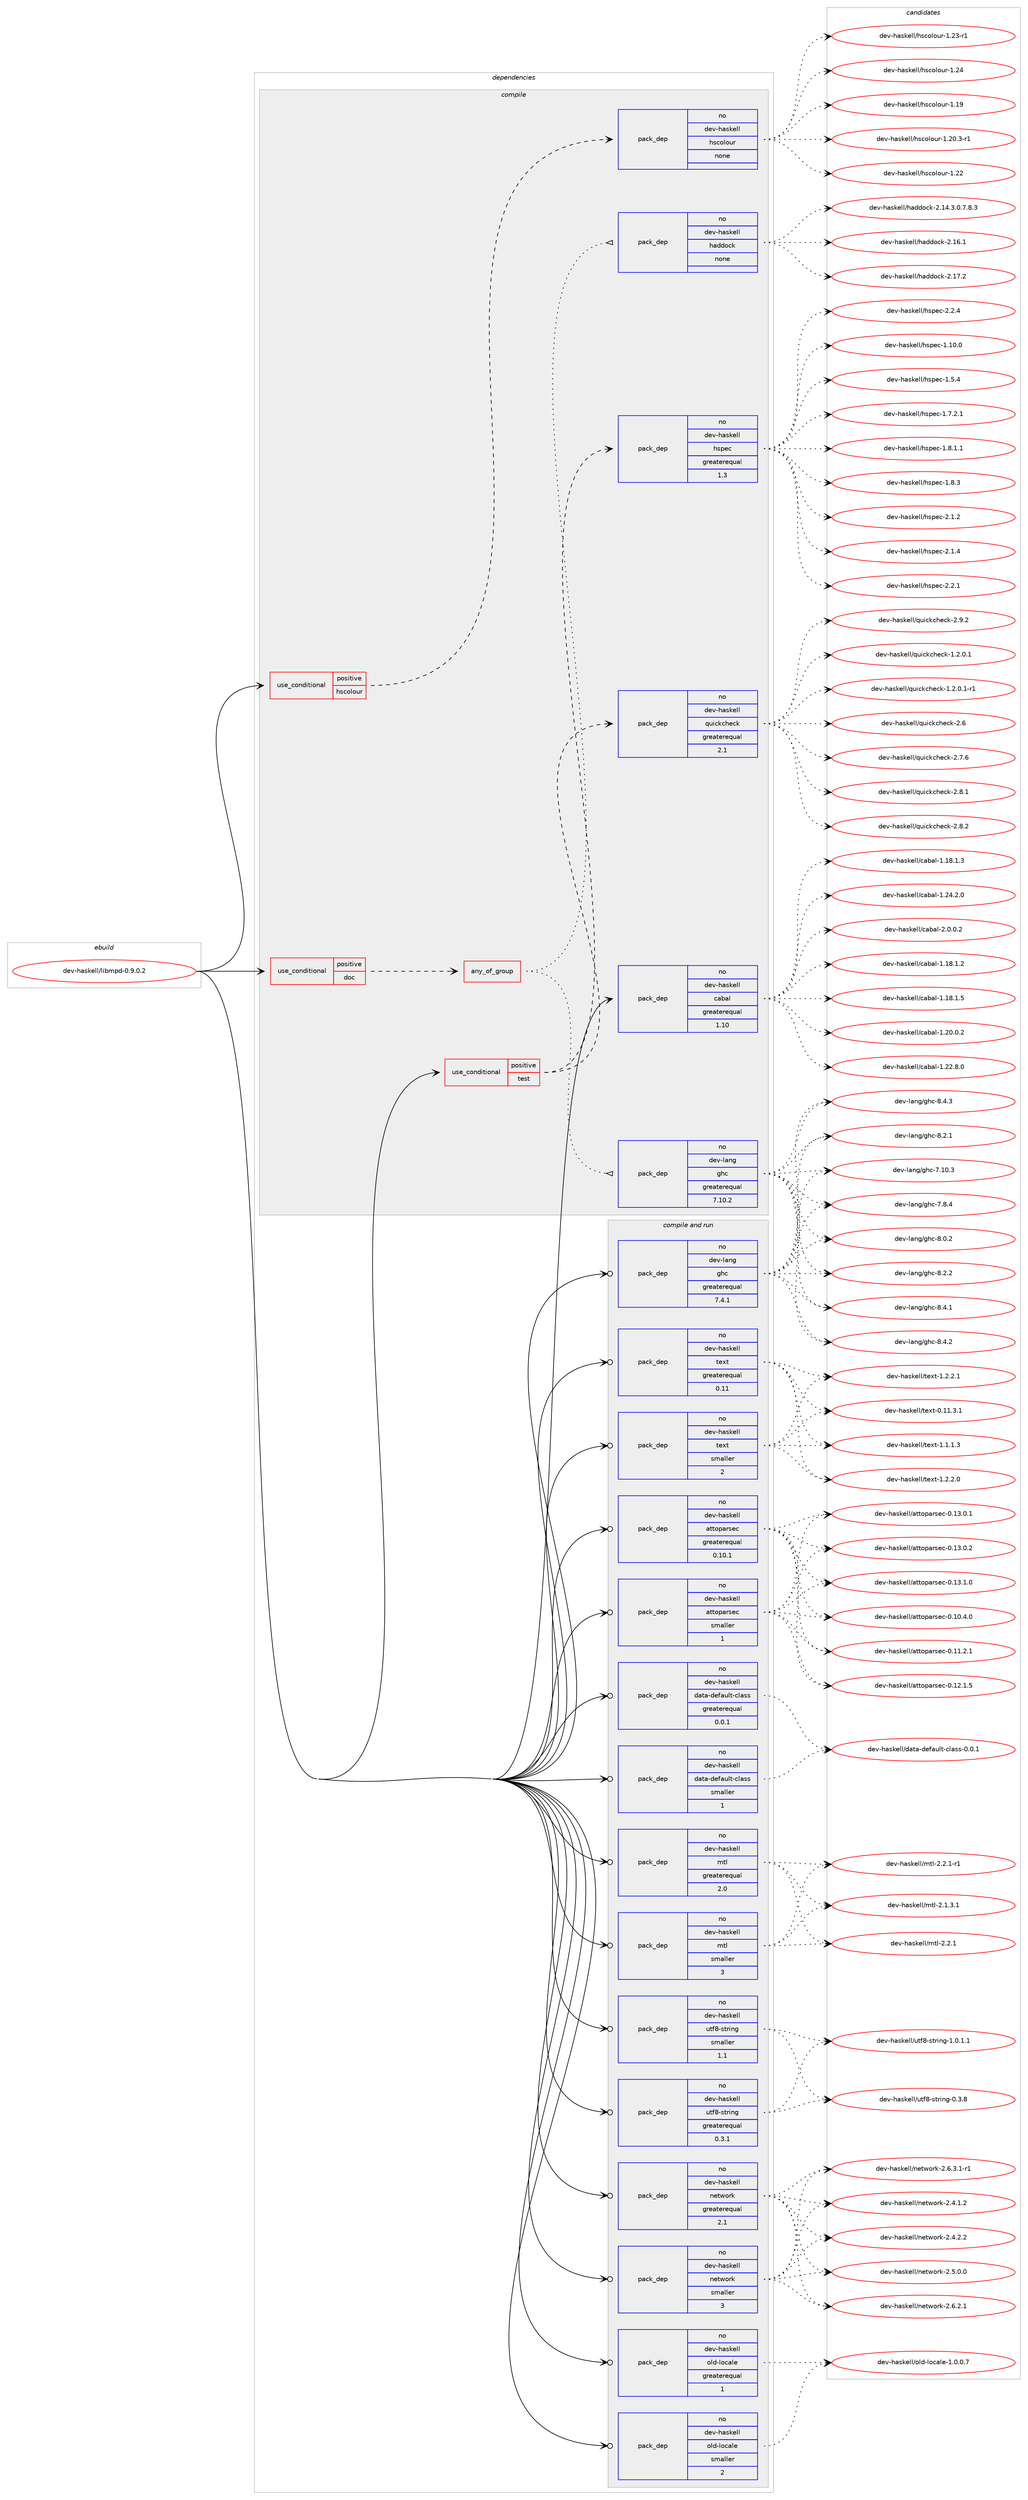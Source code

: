 digraph prolog {

# *************
# Graph options
# *************

newrank=true;
concentrate=true;
compound=true;
graph [rankdir=LR,fontname=Helvetica,fontsize=10,ranksep=1.5];#, ranksep=2.5, nodesep=0.2];
edge  [arrowhead=vee];
node  [fontname=Helvetica,fontsize=10];

# **********
# The ebuild
# **********

subgraph cluster_leftcol {
color=gray;
rank=same;
label=<<i>ebuild</i>>;
id [label="dev-haskell/libmpd-0.9.0.2", color=red, width=4, href="../dev-haskell/libmpd-0.9.0.2.svg"];
}

# ****************
# The dependencies
# ****************

subgraph cluster_midcol {
color=gray;
label=<<i>dependencies</i>>;
subgraph cluster_compile {
fillcolor="#eeeeee";
style=filled;
label=<<i>compile</i>>;
subgraph cond360500 {
dependency1338289 [label=<<TABLE BORDER="0" CELLBORDER="1" CELLSPACING="0" CELLPADDING="4"><TR><TD ROWSPAN="3" CELLPADDING="10">use_conditional</TD></TR><TR><TD>positive</TD></TR><TR><TD>doc</TD></TR></TABLE>>, shape=none, color=red];
subgraph any21188 {
dependency1338290 [label=<<TABLE BORDER="0" CELLBORDER="1" CELLSPACING="0" CELLPADDING="4"><TR><TD CELLPADDING="10">any_of_group</TD></TR></TABLE>>, shape=none, color=red];subgraph pack956049 {
dependency1338291 [label=<<TABLE BORDER="0" CELLBORDER="1" CELLSPACING="0" CELLPADDING="4" WIDTH="220"><TR><TD ROWSPAN="6" CELLPADDING="30">pack_dep</TD></TR><TR><TD WIDTH="110">no</TD></TR><TR><TD>dev-haskell</TD></TR><TR><TD>haddock</TD></TR><TR><TD>none</TD></TR><TR><TD></TD></TR></TABLE>>, shape=none, color=blue];
}
dependency1338290:e -> dependency1338291:w [weight=20,style="dotted",arrowhead="oinv"];
subgraph pack956050 {
dependency1338292 [label=<<TABLE BORDER="0" CELLBORDER="1" CELLSPACING="0" CELLPADDING="4" WIDTH="220"><TR><TD ROWSPAN="6" CELLPADDING="30">pack_dep</TD></TR><TR><TD WIDTH="110">no</TD></TR><TR><TD>dev-lang</TD></TR><TR><TD>ghc</TD></TR><TR><TD>greaterequal</TD></TR><TR><TD>7.10.2</TD></TR></TABLE>>, shape=none, color=blue];
}
dependency1338290:e -> dependency1338292:w [weight=20,style="dotted",arrowhead="oinv"];
}
dependency1338289:e -> dependency1338290:w [weight=20,style="dashed",arrowhead="vee"];
}
id:e -> dependency1338289:w [weight=20,style="solid",arrowhead="vee"];
subgraph cond360501 {
dependency1338293 [label=<<TABLE BORDER="0" CELLBORDER="1" CELLSPACING="0" CELLPADDING="4"><TR><TD ROWSPAN="3" CELLPADDING="10">use_conditional</TD></TR><TR><TD>positive</TD></TR><TR><TD>hscolour</TD></TR></TABLE>>, shape=none, color=red];
subgraph pack956051 {
dependency1338294 [label=<<TABLE BORDER="0" CELLBORDER="1" CELLSPACING="0" CELLPADDING="4" WIDTH="220"><TR><TD ROWSPAN="6" CELLPADDING="30">pack_dep</TD></TR><TR><TD WIDTH="110">no</TD></TR><TR><TD>dev-haskell</TD></TR><TR><TD>hscolour</TD></TR><TR><TD>none</TD></TR><TR><TD></TD></TR></TABLE>>, shape=none, color=blue];
}
dependency1338293:e -> dependency1338294:w [weight=20,style="dashed",arrowhead="vee"];
}
id:e -> dependency1338293:w [weight=20,style="solid",arrowhead="vee"];
subgraph cond360502 {
dependency1338295 [label=<<TABLE BORDER="0" CELLBORDER="1" CELLSPACING="0" CELLPADDING="4"><TR><TD ROWSPAN="3" CELLPADDING="10">use_conditional</TD></TR><TR><TD>positive</TD></TR><TR><TD>test</TD></TR></TABLE>>, shape=none, color=red];
subgraph pack956052 {
dependency1338296 [label=<<TABLE BORDER="0" CELLBORDER="1" CELLSPACING="0" CELLPADDING="4" WIDTH="220"><TR><TD ROWSPAN="6" CELLPADDING="30">pack_dep</TD></TR><TR><TD WIDTH="110">no</TD></TR><TR><TD>dev-haskell</TD></TR><TR><TD>hspec</TD></TR><TR><TD>greaterequal</TD></TR><TR><TD>1.3</TD></TR></TABLE>>, shape=none, color=blue];
}
dependency1338295:e -> dependency1338296:w [weight=20,style="dashed",arrowhead="vee"];
subgraph pack956053 {
dependency1338297 [label=<<TABLE BORDER="0" CELLBORDER="1" CELLSPACING="0" CELLPADDING="4" WIDTH="220"><TR><TD ROWSPAN="6" CELLPADDING="30">pack_dep</TD></TR><TR><TD WIDTH="110">no</TD></TR><TR><TD>dev-haskell</TD></TR><TR><TD>quickcheck</TD></TR><TR><TD>greaterequal</TD></TR><TR><TD>2.1</TD></TR></TABLE>>, shape=none, color=blue];
}
dependency1338295:e -> dependency1338297:w [weight=20,style="dashed",arrowhead="vee"];
}
id:e -> dependency1338295:w [weight=20,style="solid",arrowhead="vee"];
subgraph pack956054 {
dependency1338298 [label=<<TABLE BORDER="0" CELLBORDER="1" CELLSPACING="0" CELLPADDING="4" WIDTH="220"><TR><TD ROWSPAN="6" CELLPADDING="30">pack_dep</TD></TR><TR><TD WIDTH="110">no</TD></TR><TR><TD>dev-haskell</TD></TR><TR><TD>cabal</TD></TR><TR><TD>greaterequal</TD></TR><TR><TD>1.10</TD></TR></TABLE>>, shape=none, color=blue];
}
id:e -> dependency1338298:w [weight=20,style="solid",arrowhead="vee"];
}
subgraph cluster_compileandrun {
fillcolor="#eeeeee";
style=filled;
label=<<i>compile and run</i>>;
subgraph pack956055 {
dependency1338299 [label=<<TABLE BORDER="0" CELLBORDER="1" CELLSPACING="0" CELLPADDING="4" WIDTH="220"><TR><TD ROWSPAN="6" CELLPADDING="30">pack_dep</TD></TR><TR><TD WIDTH="110">no</TD></TR><TR><TD>dev-haskell</TD></TR><TR><TD>attoparsec</TD></TR><TR><TD>greaterequal</TD></TR><TR><TD>0.10.1</TD></TR></TABLE>>, shape=none, color=blue];
}
id:e -> dependency1338299:w [weight=20,style="solid",arrowhead="odotvee"];
subgraph pack956056 {
dependency1338300 [label=<<TABLE BORDER="0" CELLBORDER="1" CELLSPACING="0" CELLPADDING="4" WIDTH="220"><TR><TD ROWSPAN="6" CELLPADDING="30">pack_dep</TD></TR><TR><TD WIDTH="110">no</TD></TR><TR><TD>dev-haskell</TD></TR><TR><TD>attoparsec</TD></TR><TR><TD>smaller</TD></TR><TR><TD>1</TD></TR></TABLE>>, shape=none, color=blue];
}
id:e -> dependency1338300:w [weight=20,style="solid",arrowhead="odotvee"];
subgraph pack956057 {
dependency1338301 [label=<<TABLE BORDER="0" CELLBORDER="1" CELLSPACING="0" CELLPADDING="4" WIDTH="220"><TR><TD ROWSPAN="6" CELLPADDING="30">pack_dep</TD></TR><TR><TD WIDTH="110">no</TD></TR><TR><TD>dev-haskell</TD></TR><TR><TD>data-default-class</TD></TR><TR><TD>greaterequal</TD></TR><TR><TD>0.0.1</TD></TR></TABLE>>, shape=none, color=blue];
}
id:e -> dependency1338301:w [weight=20,style="solid",arrowhead="odotvee"];
subgraph pack956058 {
dependency1338302 [label=<<TABLE BORDER="0" CELLBORDER="1" CELLSPACING="0" CELLPADDING="4" WIDTH="220"><TR><TD ROWSPAN="6" CELLPADDING="30">pack_dep</TD></TR><TR><TD WIDTH="110">no</TD></TR><TR><TD>dev-haskell</TD></TR><TR><TD>data-default-class</TD></TR><TR><TD>smaller</TD></TR><TR><TD>1</TD></TR></TABLE>>, shape=none, color=blue];
}
id:e -> dependency1338302:w [weight=20,style="solid",arrowhead="odotvee"];
subgraph pack956059 {
dependency1338303 [label=<<TABLE BORDER="0" CELLBORDER="1" CELLSPACING="0" CELLPADDING="4" WIDTH="220"><TR><TD ROWSPAN="6" CELLPADDING="30">pack_dep</TD></TR><TR><TD WIDTH="110">no</TD></TR><TR><TD>dev-haskell</TD></TR><TR><TD>mtl</TD></TR><TR><TD>greaterequal</TD></TR><TR><TD>2.0</TD></TR></TABLE>>, shape=none, color=blue];
}
id:e -> dependency1338303:w [weight=20,style="solid",arrowhead="odotvee"];
subgraph pack956060 {
dependency1338304 [label=<<TABLE BORDER="0" CELLBORDER="1" CELLSPACING="0" CELLPADDING="4" WIDTH="220"><TR><TD ROWSPAN="6" CELLPADDING="30">pack_dep</TD></TR><TR><TD WIDTH="110">no</TD></TR><TR><TD>dev-haskell</TD></TR><TR><TD>mtl</TD></TR><TR><TD>smaller</TD></TR><TR><TD>3</TD></TR></TABLE>>, shape=none, color=blue];
}
id:e -> dependency1338304:w [weight=20,style="solid",arrowhead="odotvee"];
subgraph pack956061 {
dependency1338305 [label=<<TABLE BORDER="0" CELLBORDER="1" CELLSPACING="0" CELLPADDING="4" WIDTH="220"><TR><TD ROWSPAN="6" CELLPADDING="30">pack_dep</TD></TR><TR><TD WIDTH="110">no</TD></TR><TR><TD>dev-haskell</TD></TR><TR><TD>network</TD></TR><TR><TD>greaterequal</TD></TR><TR><TD>2.1</TD></TR></TABLE>>, shape=none, color=blue];
}
id:e -> dependency1338305:w [weight=20,style="solid",arrowhead="odotvee"];
subgraph pack956062 {
dependency1338306 [label=<<TABLE BORDER="0" CELLBORDER="1" CELLSPACING="0" CELLPADDING="4" WIDTH="220"><TR><TD ROWSPAN="6" CELLPADDING="30">pack_dep</TD></TR><TR><TD WIDTH="110">no</TD></TR><TR><TD>dev-haskell</TD></TR><TR><TD>network</TD></TR><TR><TD>smaller</TD></TR><TR><TD>3</TD></TR></TABLE>>, shape=none, color=blue];
}
id:e -> dependency1338306:w [weight=20,style="solid",arrowhead="odotvee"];
subgraph pack956063 {
dependency1338307 [label=<<TABLE BORDER="0" CELLBORDER="1" CELLSPACING="0" CELLPADDING="4" WIDTH="220"><TR><TD ROWSPAN="6" CELLPADDING="30">pack_dep</TD></TR><TR><TD WIDTH="110">no</TD></TR><TR><TD>dev-haskell</TD></TR><TR><TD>old-locale</TD></TR><TR><TD>greaterequal</TD></TR><TR><TD>1</TD></TR></TABLE>>, shape=none, color=blue];
}
id:e -> dependency1338307:w [weight=20,style="solid",arrowhead="odotvee"];
subgraph pack956064 {
dependency1338308 [label=<<TABLE BORDER="0" CELLBORDER="1" CELLSPACING="0" CELLPADDING="4" WIDTH="220"><TR><TD ROWSPAN="6" CELLPADDING="30">pack_dep</TD></TR><TR><TD WIDTH="110">no</TD></TR><TR><TD>dev-haskell</TD></TR><TR><TD>old-locale</TD></TR><TR><TD>smaller</TD></TR><TR><TD>2</TD></TR></TABLE>>, shape=none, color=blue];
}
id:e -> dependency1338308:w [weight=20,style="solid",arrowhead="odotvee"];
subgraph pack956065 {
dependency1338309 [label=<<TABLE BORDER="0" CELLBORDER="1" CELLSPACING="0" CELLPADDING="4" WIDTH="220"><TR><TD ROWSPAN="6" CELLPADDING="30">pack_dep</TD></TR><TR><TD WIDTH="110">no</TD></TR><TR><TD>dev-haskell</TD></TR><TR><TD>text</TD></TR><TR><TD>greaterequal</TD></TR><TR><TD>0.11</TD></TR></TABLE>>, shape=none, color=blue];
}
id:e -> dependency1338309:w [weight=20,style="solid",arrowhead="odotvee"];
subgraph pack956066 {
dependency1338310 [label=<<TABLE BORDER="0" CELLBORDER="1" CELLSPACING="0" CELLPADDING="4" WIDTH="220"><TR><TD ROWSPAN="6" CELLPADDING="30">pack_dep</TD></TR><TR><TD WIDTH="110">no</TD></TR><TR><TD>dev-haskell</TD></TR><TR><TD>text</TD></TR><TR><TD>smaller</TD></TR><TR><TD>2</TD></TR></TABLE>>, shape=none, color=blue];
}
id:e -> dependency1338310:w [weight=20,style="solid",arrowhead="odotvee"];
subgraph pack956067 {
dependency1338311 [label=<<TABLE BORDER="0" CELLBORDER="1" CELLSPACING="0" CELLPADDING="4" WIDTH="220"><TR><TD ROWSPAN="6" CELLPADDING="30">pack_dep</TD></TR><TR><TD WIDTH="110">no</TD></TR><TR><TD>dev-haskell</TD></TR><TR><TD>utf8-string</TD></TR><TR><TD>greaterequal</TD></TR><TR><TD>0.3.1</TD></TR></TABLE>>, shape=none, color=blue];
}
id:e -> dependency1338311:w [weight=20,style="solid",arrowhead="odotvee"];
subgraph pack956068 {
dependency1338312 [label=<<TABLE BORDER="0" CELLBORDER="1" CELLSPACING="0" CELLPADDING="4" WIDTH="220"><TR><TD ROWSPAN="6" CELLPADDING="30">pack_dep</TD></TR><TR><TD WIDTH="110">no</TD></TR><TR><TD>dev-haskell</TD></TR><TR><TD>utf8-string</TD></TR><TR><TD>smaller</TD></TR><TR><TD>1.1</TD></TR></TABLE>>, shape=none, color=blue];
}
id:e -> dependency1338312:w [weight=20,style="solid",arrowhead="odotvee"];
subgraph pack956069 {
dependency1338313 [label=<<TABLE BORDER="0" CELLBORDER="1" CELLSPACING="0" CELLPADDING="4" WIDTH="220"><TR><TD ROWSPAN="6" CELLPADDING="30">pack_dep</TD></TR><TR><TD WIDTH="110">no</TD></TR><TR><TD>dev-lang</TD></TR><TR><TD>ghc</TD></TR><TR><TD>greaterequal</TD></TR><TR><TD>7.4.1</TD></TR></TABLE>>, shape=none, color=blue];
}
id:e -> dependency1338313:w [weight=20,style="solid",arrowhead="odotvee"];
}
subgraph cluster_run {
fillcolor="#eeeeee";
style=filled;
label=<<i>run</i>>;
}
}

# **************
# The candidates
# **************

subgraph cluster_choices {
rank=same;
color=gray;
label=<<i>candidates</i>>;

subgraph choice956049 {
color=black;
nodesep=1;
choice1001011184510497115107101108108471049710010011199107455046495246514648465546564651 [label="dev-haskell/haddock-2.14.3.0.7.8.3", color=red, width=4,href="../dev-haskell/haddock-2.14.3.0.7.8.3.svg"];
choice100101118451049711510710110810847104971001001119910745504649544649 [label="dev-haskell/haddock-2.16.1", color=red, width=4,href="../dev-haskell/haddock-2.16.1.svg"];
choice100101118451049711510710110810847104971001001119910745504649554650 [label="dev-haskell/haddock-2.17.2", color=red, width=4,href="../dev-haskell/haddock-2.17.2.svg"];
dependency1338291:e -> choice1001011184510497115107101108108471049710010011199107455046495246514648465546564651:w [style=dotted,weight="100"];
dependency1338291:e -> choice100101118451049711510710110810847104971001001119910745504649544649:w [style=dotted,weight="100"];
dependency1338291:e -> choice100101118451049711510710110810847104971001001119910745504649554650:w [style=dotted,weight="100"];
}
subgraph choice956050 {
color=black;
nodesep=1;
choice1001011184510897110103471031049945554649484651 [label="dev-lang/ghc-7.10.3", color=red, width=4,href="../dev-lang/ghc-7.10.3.svg"];
choice10010111845108971101034710310499455546564652 [label="dev-lang/ghc-7.8.4", color=red, width=4,href="../dev-lang/ghc-7.8.4.svg"];
choice10010111845108971101034710310499455646484650 [label="dev-lang/ghc-8.0.2", color=red, width=4,href="../dev-lang/ghc-8.0.2.svg"];
choice10010111845108971101034710310499455646504649 [label="dev-lang/ghc-8.2.1", color=red, width=4,href="../dev-lang/ghc-8.2.1.svg"];
choice10010111845108971101034710310499455646504650 [label="dev-lang/ghc-8.2.2", color=red, width=4,href="../dev-lang/ghc-8.2.2.svg"];
choice10010111845108971101034710310499455646524649 [label="dev-lang/ghc-8.4.1", color=red, width=4,href="../dev-lang/ghc-8.4.1.svg"];
choice10010111845108971101034710310499455646524650 [label="dev-lang/ghc-8.4.2", color=red, width=4,href="../dev-lang/ghc-8.4.2.svg"];
choice10010111845108971101034710310499455646524651 [label="dev-lang/ghc-8.4.3", color=red, width=4,href="../dev-lang/ghc-8.4.3.svg"];
dependency1338292:e -> choice1001011184510897110103471031049945554649484651:w [style=dotted,weight="100"];
dependency1338292:e -> choice10010111845108971101034710310499455546564652:w [style=dotted,weight="100"];
dependency1338292:e -> choice10010111845108971101034710310499455646484650:w [style=dotted,weight="100"];
dependency1338292:e -> choice10010111845108971101034710310499455646504649:w [style=dotted,weight="100"];
dependency1338292:e -> choice10010111845108971101034710310499455646504650:w [style=dotted,weight="100"];
dependency1338292:e -> choice10010111845108971101034710310499455646524649:w [style=dotted,weight="100"];
dependency1338292:e -> choice10010111845108971101034710310499455646524650:w [style=dotted,weight="100"];
dependency1338292:e -> choice10010111845108971101034710310499455646524651:w [style=dotted,weight="100"];
}
subgraph choice956051 {
color=black;
nodesep=1;
choice100101118451049711510710110810847104115991111081111171144549464957 [label="dev-haskell/hscolour-1.19", color=red, width=4,href="../dev-haskell/hscolour-1.19.svg"];
choice10010111845104971151071011081084710411599111108111117114454946504846514511449 [label="dev-haskell/hscolour-1.20.3-r1", color=red, width=4,href="../dev-haskell/hscolour-1.20.3-r1.svg"];
choice100101118451049711510710110810847104115991111081111171144549465050 [label="dev-haskell/hscolour-1.22", color=red, width=4,href="../dev-haskell/hscolour-1.22.svg"];
choice1001011184510497115107101108108471041159911110811111711445494650514511449 [label="dev-haskell/hscolour-1.23-r1", color=red, width=4,href="../dev-haskell/hscolour-1.23-r1.svg"];
choice100101118451049711510710110810847104115991111081111171144549465052 [label="dev-haskell/hscolour-1.24", color=red, width=4,href="../dev-haskell/hscolour-1.24.svg"];
dependency1338294:e -> choice100101118451049711510710110810847104115991111081111171144549464957:w [style=dotted,weight="100"];
dependency1338294:e -> choice10010111845104971151071011081084710411599111108111117114454946504846514511449:w [style=dotted,weight="100"];
dependency1338294:e -> choice100101118451049711510710110810847104115991111081111171144549465050:w [style=dotted,weight="100"];
dependency1338294:e -> choice1001011184510497115107101108108471041159911110811111711445494650514511449:w [style=dotted,weight="100"];
dependency1338294:e -> choice100101118451049711510710110810847104115991111081111171144549465052:w [style=dotted,weight="100"];
}
subgraph choice956052 {
color=black;
nodesep=1;
choice1001011184510497115107101108108471041151121019945494649484648 [label="dev-haskell/hspec-1.10.0", color=red, width=4,href="../dev-haskell/hspec-1.10.0.svg"];
choice10010111845104971151071011081084710411511210199454946534652 [label="dev-haskell/hspec-1.5.4", color=red, width=4,href="../dev-haskell/hspec-1.5.4.svg"];
choice100101118451049711510710110810847104115112101994549465546504649 [label="dev-haskell/hspec-1.7.2.1", color=red, width=4,href="../dev-haskell/hspec-1.7.2.1.svg"];
choice100101118451049711510710110810847104115112101994549465646494649 [label="dev-haskell/hspec-1.8.1.1", color=red, width=4,href="../dev-haskell/hspec-1.8.1.1.svg"];
choice10010111845104971151071011081084710411511210199454946564651 [label="dev-haskell/hspec-1.8.3", color=red, width=4,href="../dev-haskell/hspec-1.8.3.svg"];
choice10010111845104971151071011081084710411511210199455046494650 [label="dev-haskell/hspec-2.1.2", color=red, width=4,href="../dev-haskell/hspec-2.1.2.svg"];
choice10010111845104971151071011081084710411511210199455046494652 [label="dev-haskell/hspec-2.1.4", color=red, width=4,href="../dev-haskell/hspec-2.1.4.svg"];
choice10010111845104971151071011081084710411511210199455046504649 [label="dev-haskell/hspec-2.2.1", color=red, width=4,href="../dev-haskell/hspec-2.2.1.svg"];
choice10010111845104971151071011081084710411511210199455046504652 [label="dev-haskell/hspec-2.2.4", color=red, width=4,href="../dev-haskell/hspec-2.2.4.svg"];
dependency1338296:e -> choice1001011184510497115107101108108471041151121019945494649484648:w [style=dotted,weight="100"];
dependency1338296:e -> choice10010111845104971151071011081084710411511210199454946534652:w [style=dotted,weight="100"];
dependency1338296:e -> choice100101118451049711510710110810847104115112101994549465546504649:w [style=dotted,weight="100"];
dependency1338296:e -> choice100101118451049711510710110810847104115112101994549465646494649:w [style=dotted,weight="100"];
dependency1338296:e -> choice10010111845104971151071011081084710411511210199454946564651:w [style=dotted,weight="100"];
dependency1338296:e -> choice10010111845104971151071011081084710411511210199455046494650:w [style=dotted,weight="100"];
dependency1338296:e -> choice10010111845104971151071011081084710411511210199455046494652:w [style=dotted,weight="100"];
dependency1338296:e -> choice10010111845104971151071011081084710411511210199455046504649:w [style=dotted,weight="100"];
dependency1338296:e -> choice10010111845104971151071011081084710411511210199455046504652:w [style=dotted,weight="100"];
}
subgraph choice956053 {
color=black;
nodesep=1;
choice1001011184510497115107101108108471131171059910799104101991074549465046484649 [label="dev-haskell/quickcheck-1.2.0.1", color=red, width=4,href="../dev-haskell/quickcheck-1.2.0.1.svg"];
choice10010111845104971151071011081084711311710599107991041019910745494650464846494511449 [label="dev-haskell/quickcheck-1.2.0.1-r1", color=red, width=4,href="../dev-haskell/quickcheck-1.2.0.1-r1.svg"];
choice10010111845104971151071011081084711311710599107991041019910745504654 [label="dev-haskell/quickcheck-2.6", color=red, width=4,href="../dev-haskell/quickcheck-2.6.svg"];
choice100101118451049711510710110810847113117105991079910410199107455046554654 [label="dev-haskell/quickcheck-2.7.6", color=red, width=4,href="../dev-haskell/quickcheck-2.7.6.svg"];
choice100101118451049711510710110810847113117105991079910410199107455046564649 [label="dev-haskell/quickcheck-2.8.1", color=red, width=4,href="../dev-haskell/quickcheck-2.8.1.svg"];
choice100101118451049711510710110810847113117105991079910410199107455046564650 [label="dev-haskell/quickcheck-2.8.2", color=red, width=4,href="../dev-haskell/quickcheck-2.8.2.svg"];
choice100101118451049711510710110810847113117105991079910410199107455046574650 [label="dev-haskell/quickcheck-2.9.2", color=red, width=4,href="../dev-haskell/quickcheck-2.9.2.svg"];
dependency1338297:e -> choice1001011184510497115107101108108471131171059910799104101991074549465046484649:w [style=dotted,weight="100"];
dependency1338297:e -> choice10010111845104971151071011081084711311710599107991041019910745494650464846494511449:w [style=dotted,weight="100"];
dependency1338297:e -> choice10010111845104971151071011081084711311710599107991041019910745504654:w [style=dotted,weight="100"];
dependency1338297:e -> choice100101118451049711510710110810847113117105991079910410199107455046554654:w [style=dotted,weight="100"];
dependency1338297:e -> choice100101118451049711510710110810847113117105991079910410199107455046564649:w [style=dotted,weight="100"];
dependency1338297:e -> choice100101118451049711510710110810847113117105991079910410199107455046564650:w [style=dotted,weight="100"];
dependency1338297:e -> choice100101118451049711510710110810847113117105991079910410199107455046574650:w [style=dotted,weight="100"];
}
subgraph choice956054 {
color=black;
nodesep=1;
choice10010111845104971151071011081084799979897108454946495646494650 [label="dev-haskell/cabal-1.18.1.2", color=red, width=4,href="../dev-haskell/cabal-1.18.1.2.svg"];
choice10010111845104971151071011081084799979897108454946495646494651 [label="dev-haskell/cabal-1.18.1.3", color=red, width=4,href="../dev-haskell/cabal-1.18.1.3.svg"];
choice10010111845104971151071011081084799979897108454946495646494653 [label="dev-haskell/cabal-1.18.1.5", color=red, width=4,href="../dev-haskell/cabal-1.18.1.5.svg"];
choice10010111845104971151071011081084799979897108454946504846484650 [label="dev-haskell/cabal-1.20.0.2", color=red, width=4,href="../dev-haskell/cabal-1.20.0.2.svg"];
choice10010111845104971151071011081084799979897108454946505046564648 [label="dev-haskell/cabal-1.22.8.0", color=red, width=4,href="../dev-haskell/cabal-1.22.8.0.svg"];
choice10010111845104971151071011081084799979897108454946505246504648 [label="dev-haskell/cabal-1.24.2.0", color=red, width=4,href="../dev-haskell/cabal-1.24.2.0.svg"];
choice100101118451049711510710110810847999798971084550464846484650 [label="dev-haskell/cabal-2.0.0.2", color=red, width=4,href="../dev-haskell/cabal-2.0.0.2.svg"];
dependency1338298:e -> choice10010111845104971151071011081084799979897108454946495646494650:w [style=dotted,weight="100"];
dependency1338298:e -> choice10010111845104971151071011081084799979897108454946495646494651:w [style=dotted,weight="100"];
dependency1338298:e -> choice10010111845104971151071011081084799979897108454946495646494653:w [style=dotted,weight="100"];
dependency1338298:e -> choice10010111845104971151071011081084799979897108454946504846484650:w [style=dotted,weight="100"];
dependency1338298:e -> choice10010111845104971151071011081084799979897108454946505046564648:w [style=dotted,weight="100"];
dependency1338298:e -> choice10010111845104971151071011081084799979897108454946505246504648:w [style=dotted,weight="100"];
dependency1338298:e -> choice100101118451049711510710110810847999798971084550464846484650:w [style=dotted,weight="100"];
}
subgraph choice956055 {
color=black;
nodesep=1;
choice100101118451049711510710110810847971161161111129711411510199454846494846524648 [label="dev-haskell/attoparsec-0.10.4.0", color=red, width=4,href="../dev-haskell/attoparsec-0.10.4.0.svg"];
choice100101118451049711510710110810847971161161111129711411510199454846494946504649 [label="dev-haskell/attoparsec-0.11.2.1", color=red, width=4,href="../dev-haskell/attoparsec-0.11.2.1.svg"];
choice100101118451049711510710110810847971161161111129711411510199454846495046494653 [label="dev-haskell/attoparsec-0.12.1.5", color=red, width=4,href="../dev-haskell/attoparsec-0.12.1.5.svg"];
choice100101118451049711510710110810847971161161111129711411510199454846495146484649 [label="dev-haskell/attoparsec-0.13.0.1", color=red, width=4,href="../dev-haskell/attoparsec-0.13.0.1.svg"];
choice100101118451049711510710110810847971161161111129711411510199454846495146484650 [label="dev-haskell/attoparsec-0.13.0.2", color=red, width=4,href="../dev-haskell/attoparsec-0.13.0.2.svg"];
choice100101118451049711510710110810847971161161111129711411510199454846495146494648 [label="dev-haskell/attoparsec-0.13.1.0", color=red, width=4,href="../dev-haskell/attoparsec-0.13.1.0.svg"];
dependency1338299:e -> choice100101118451049711510710110810847971161161111129711411510199454846494846524648:w [style=dotted,weight="100"];
dependency1338299:e -> choice100101118451049711510710110810847971161161111129711411510199454846494946504649:w [style=dotted,weight="100"];
dependency1338299:e -> choice100101118451049711510710110810847971161161111129711411510199454846495046494653:w [style=dotted,weight="100"];
dependency1338299:e -> choice100101118451049711510710110810847971161161111129711411510199454846495146484649:w [style=dotted,weight="100"];
dependency1338299:e -> choice100101118451049711510710110810847971161161111129711411510199454846495146484650:w [style=dotted,weight="100"];
dependency1338299:e -> choice100101118451049711510710110810847971161161111129711411510199454846495146494648:w [style=dotted,weight="100"];
}
subgraph choice956056 {
color=black;
nodesep=1;
choice100101118451049711510710110810847971161161111129711411510199454846494846524648 [label="dev-haskell/attoparsec-0.10.4.0", color=red, width=4,href="../dev-haskell/attoparsec-0.10.4.0.svg"];
choice100101118451049711510710110810847971161161111129711411510199454846494946504649 [label="dev-haskell/attoparsec-0.11.2.1", color=red, width=4,href="../dev-haskell/attoparsec-0.11.2.1.svg"];
choice100101118451049711510710110810847971161161111129711411510199454846495046494653 [label="dev-haskell/attoparsec-0.12.1.5", color=red, width=4,href="../dev-haskell/attoparsec-0.12.1.5.svg"];
choice100101118451049711510710110810847971161161111129711411510199454846495146484649 [label="dev-haskell/attoparsec-0.13.0.1", color=red, width=4,href="../dev-haskell/attoparsec-0.13.0.1.svg"];
choice100101118451049711510710110810847971161161111129711411510199454846495146484650 [label="dev-haskell/attoparsec-0.13.0.2", color=red, width=4,href="../dev-haskell/attoparsec-0.13.0.2.svg"];
choice100101118451049711510710110810847971161161111129711411510199454846495146494648 [label="dev-haskell/attoparsec-0.13.1.0", color=red, width=4,href="../dev-haskell/attoparsec-0.13.1.0.svg"];
dependency1338300:e -> choice100101118451049711510710110810847971161161111129711411510199454846494846524648:w [style=dotted,weight="100"];
dependency1338300:e -> choice100101118451049711510710110810847971161161111129711411510199454846494946504649:w [style=dotted,weight="100"];
dependency1338300:e -> choice100101118451049711510710110810847971161161111129711411510199454846495046494653:w [style=dotted,weight="100"];
dependency1338300:e -> choice100101118451049711510710110810847971161161111129711411510199454846495146484649:w [style=dotted,weight="100"];
dependency1338300:e -> choice100101118451049711510710110810847971161161111129711411510199454846495146484650:w [style=dotted,weight="100"];
dependency1338300:e -> choice100101118451049711510710110810847971161161111129711411510199454846495146494648:w [style=dotted,weight="100"];
}
subgraph choice956057 {
color=black;
nodesep=1;
choice10010111845104971151071011081084710097116974510010110297117108116459910897115115454846484649 [label="dev-haskell/data-default-class-0.0.1", color=red, width=4,href="../dev-haskell/data-default-class-0.0.1.svg"];
dependency1338301:e -> choice10010111845104971151071011081084710097116974510010110297117108116459910897115115454846484649:w [style=dotted,weight="100"];
}
subgraph choice956058 {
color=black;
nodesep=1;
choice10010111845104971151071011081084710097116974510010110297117108116459910897115115454846484649 [label="dev-haskell/data-default-class-0.0.1", color=red, width=4,href="../dev-haskell/data-default-class-0.0.1.svg"];
dependency1338302:e -> choice10010111845104971151071011081084710097116974510010110297117108116459910897115115454846484649:w [style=dotted,weight="100"];
}
subgraph choice956059 {
color=black;
nodesep=1;
choice1001011184510497115107101108108471091161084550464946514649 [label="dev-haskell/mtl-2.1.3.1", color=red, width=4,href="../dev-haskell/mtl-2.1.3.1.svg"];
choice100101118451049711510710110810847109116108455046504649 [label="dev-haskell/mtl-2.2.1", color=red, width=4,href="../dev-haskell/mtl-2.2.1.svg"];
choice1001011184510497115107101108108471091161084550465046494511449 [label="dev-haskell/mtl-2.2.1-r1", color=red, width=4,href="../dev-haskell/mtl-2.2.1-r1.svg"];
dependency1338303:e -> choice1001011184510497115107101108108471091161084550464946514649:w [style=dotted,weight="100"];
dependency1338303:e -> choice100101118451049711510710110810847109116108455046504649:w [style=dotted,weight="100"];
dependency1338303:e -> choice1001011184510497115107101108108471091161084550465046494511449:w [style=dotted,weight="100"];
}
subgraph choice956060 {
color=black;
nodesep=1;
choice1001011184510497115107101108108471091161084550464946514649 [label="dev-haskell/mtl-2.1.3.1", color=red, width=4,href="../dev-haskell/mtl-2.1.3.1.svg"];
choice100101118451049711510710110810847109116108455046504649 [label="dev-haskell/mtl-2.2.1", color=red, width=4,href="../dev-haskell/mtl-2.2.1.svg"];
choice1001011184510497115107101108108471091161084550465046494511449 [label="dev-haskell/mtl-2.2.1-r1", color=red, width=4,href="../dev-haskell/mtl-2.2.1-r1.svg"];
dependency1338304:e -> choice1001011184510497115107101108108471091161084550464946514649:w [style=dotted,weight="100"];
dependency1338304:e -> choice100101118451049711510710110810847109116108455046504649:w [style=dotted,weight="100"];
dependency1338304:e -> choice1001011184510497115107101108108471091161084550465046494511449:w [style=dotted,weight="100"];
}
subgraph choice956061 {
color=black;
nodesep=1;
choice1001011184510497115107101108108471101011161191111141074550465246494650 [label="dev-haskell/network-2.4.1.2", color=red, width=4,href="../dev-haskell/network-2.4.1.2.svg"];
choice1001011184510497115107101108108471101011161191111141074550465246504650 [label="dev-haskell/network-2.4.2.2", color=red, width=4,href="../dev-haskell/network-2.4.2.2.svg"];
choice1001011184510497115107101108108471101011161191111141074550465346484648 [label="dev-haskell/network-2.5.0.0", color=red, width=4,href="../dev-haskell/network-2.5.0.0.svg"];
choice1001011184510497115107101108108471101011161191111141074550465446504649 [label="dev-haskell/network-2.6.2.1", color=red, width=4,href="../dev-haskell/network-2.6.2.1.svg"];
choice10010111845104971151071011081084711010111611911111410745504654465146494511449 [label="dev-haskell/network-2.6.3.1-r1", color=red, width=4,href="../dev-haskell/network-2.6.3.1-r1.svg"];
dependency1338305:e -> choice1001011184510497115107101108108471101011161191111141074550465246494650:w [style=dotted,weight="100"];
dependency1338305:e -> choice1001011184510497115107101108108471101011161191111141074550465246504650:w [style=dotted,weight="100"];
dependency1338305:e -> choice1001011184510497115107101108108471101011161191111141074550465346484648:w [style=dotted,weight="100"];
dependency1338305:e -> choice1001011184510497115107101108108471101011161191111141074550465446504649:w [style=dotted,weight="100"];
dependency1338305:e -> choice10010111845104971151071011081084711010111611911111410745504654465146494511449:w [style=dotted,weight="100"];
}
subgraph choice956062 {
color=black;
nodesep=1;
choice1001011184510497115107101108108471101011161191111141074550465246494650 [label="dev-haskell/network-2.4.1.2", color=red, width=4,href="../dev-haskell/network-2.4.1.2.svg"];
choice1001011184510497115107101108108471101011161191111141074550465246504650 [label="dev-haskell/network-2.4.2.2", color=red, width=4,href="../dev-haskell/network-2.4.2.2.svg"];
choice1001011184510497115107101108108471101011161191111141074550465346484648 [label="dev-haskell/network-2.5.0.0", color=red, width=4,href="../dev-haskell/network-2.5.0.0.svg"];
choice1001011184510497115107101108108471101011161191111141074550465446504649 [label="dev-haskell/network-2.6.2.1", color=red, width=4,href="../dev-haskell/network-2.6.2.1.svg"];
choice10010111845104971151071011081084711010111611911111410745504654465146494511449 [label="dev-haskell/network-2.6.3.1-r1", color=red, width=4,href="../dev-haskell/network-2.6.3.1-r1.svg"];
dependency1338306:e -> choice1001011184510497115107101108108471101011161191111141074550465246494650:w [style=dotted,weight="100"];
dependency1338306:e -> choice1001011184510497115107101108108471101011161191111141074550465246504650:w [style=dotted,weight="100"];
dependency1338306:e -> choice1001011184510497115107101108108471101011161191111141074550465346484648:w [style=dotted,weight="100"];
dependency1338306:e -> choice1001011184510497115107101108108471101011161191111141074550465446504649:w [style=dotted,weight="100"];
dependency1338306:e -> choice10010111845104971151071011081084711010111611911111410745504654465146494511449:w [style=dotted,weight="100"];
}
subgraph choice956063 {
color=black;
nodesep=1;
choice1001011184510497115107101108108471111081004510811199971081014549464846484655 [label="dev-haskell/old-locale-1.0.0.7", color=red, width=4,href="../dev-haskell/old-locale-1.0.0.7.svg"];
dependency1338307:e -> choice1001011184510497115107101108108471111081004510811199971081014549464846484655:w [style=dotted,weight="100"];
}
subgraph choice956064 {
color=black;
nodesep=1;
choice1001011184510497115107101108108471111081004510811199971081014549464846484655 [label="dev-haskell/old-locale-1.0.0.7", color=red, width=4,href="../dev-haskell/old-locale-1.0.0.7.svg"];
dependency1338308:e -> choice1001011184510497115107101108108471111081004510811199971081014549464846484655:w [style=dotted,weight="100"];
}
subgraph choice956065 {
color=black;
nodesep=1;
choice100101118451049711510710110810847116101120116454846494946514649 [label="dev-haskell/text-0.11.3.1", color=red, width=4,href="../dev-haskell/text-0.11.3.1.svg"];
choice1001011184510497115107101108108471161011201164549464946494651 [label="dev-haskell/text-1.1.1.3", color=red, width=4,href="../dev-haskell/text-1.1.1.3.svg"];
choice1001011184510497115107101108108471161011201164549465046504648 [label="dev-haskell/text-1.2.2.0", color=red, width=4,href="../dev-haskell/text-1.2.2.0.svg"];
choice1001011184510497115107101108108471161011201164549465046504649 [label="dev-haskell/text-1.2.2.1", color=red, width=4,href="../dev-haskell/text-1.2.2.1.svg"];
dependency1338309:e -> choice100101118451049711510710110810847116101120116454846494946514649:w [style=dotted,weight="100"];
dependency1338309:e -> choice1001011184510497115107101108108471161011201164549464946494651:w [style=dotted,weight="100"];
dependency1338309:e -> choice1001011184510497115107101108108471161011201164549465046504648:w [style=dotted,weight="100"];
dependency1338309:e -> choice1001011184510497115107101108108471161011201164549465046504649:w [style=dotted,weight="100"];
}
subgraph choice956066 {
color=black;
nodesep=1;
choice100101118451049711510710110810847116101120116454846494946514649 [label="dev-haskell/text-0.11.3.1", color=red, width=4,href="../dev-haskell/text-0.11.3.1.svg"];
choice1001011184510497115107101108108471161011201164549464946494651 [label="dev-haskell/text-1.1.1.3", color=red, width=4,href="../dev-haskell/text-1.1.1.3.svg"];
choice1001011184510497115107101108108471161011201164549465046504648 [label="dev-haskell/text-1.2.2.0", color=red, width=4,href="../dev-haskell/text-1.2.2.0.svg"];
choice1001011184510497115107101108108471161011201164549465046504649 [label="dev-haskell/text-1.2.2.1", color=red, width=4,href="../dev-haskell/text-1.2.2.1.svg"];
dependency1338310:e -> choice100101118451049711510710110810847116101120116454846494946514649:w [style=dotted,weight="100"];
dependency1338310:e -> choice1001011184510497115107101108108471161011201164549464946494651:w [style=dotted,weight="100"];
dependency1338310:e -> choice1001011184510497115107101108108471161011201164549465046504648:w [style=dotted,weight="100"];
dependency1338310:e -> choice1001011184510497115107101108108471161011201164549465046504649:w [style=dotted,weight="100"];
}
subgraph choice956067 {
color=black;
nodesep=1;
choice1001011184510497115107101108108471171161025645115116114105110103454846514656 [label="dev-haskell/utf8-string-0.3.8", color=red, width=4,href="../dev-haskell/utf8-string-0.3.8.svg"];
choice10010111845104971151071011081084711711610256451151161141051101034549464846494649 [label="dev-haskell/utf8-string-1.0.1.1", color=red, width=4,href="../dev-haskell/utf8-string-1.0.1.1.svg"];
dependency1338311:e -> choice1001011184510497115107101108108471171161025645115116114105110103454846514656:w [style=dotted,weight="100"];
dependency1338311:e -> choice10010111845104971151071011081084711711610256451151161141051101034549464846494649:w [style=dotted,weight="100"];
}
subgraph choice956068 {
color=black;
nodesep=1;
choice1001011184510497115107101108108471171161025645115116114105110103454846514656 [label="dev-haskell/utf8-string-0.3.8", color=red, width=4,href="../dev-haskell/utf8-string-0.3.8.svg"];
choice10010111845104971151071011081084711711610256451151161141051101034549464846494649 [label="dev-haskell/utf8-string-1.0.1.1", color=red, width=4,href="../dev-haskell/utf8-string-1.0.1.1.svg"];
dependency1338312:e -> choice1001011184510497115107101108108471171161025645115116114105110103454846514656:w [style=dotted,weight="100"];
dependency1338312:e -> choice10010111845104971151071011081084711711610256451151161141051101034549464846494649:w [style=dotted,weight="100"];
}
subgraph choice956069 {
color=black;
nodesep=1;
choice1001011184510897110103471031049945554649484651 [label="dev-lang/ghc-7.10.3", color=red, width=4,href="../dev-lang/ghc-7.10.3.svg"];
choice10010111845108971101034710310499455546564652 [label="dev-lang/ghc-7.8.4", color=red, width=4,href="../dev-lang/ghc-7.8.4.svg"];
choice10010111845108971101034710310499455646484650 [label="dev-lang/ghc-8.0.2", color=red, width=4,href="../dev-lang/ghc-8.0.2.svg"];
choice10010111845108971101034710310499455646504649 [label="dev-lang/ghc-8.2.1", color=red, width=4,href="../dev-lang/ghc-8.2.1.svg"];
choice10010111845108971101034710310499455646504650 [label="dev-lang/ghc-8.2.2", color=red, width=4,href="../dev-lang/ghc-8.2.2.svg"];
choice10010111845108971101034710310499455646524649 [label="dev-lang/ghc-8.4.1", color=red, width=4,href="../dev-lang/ghc-8.4.1.svg"];
choice10010111845108971101034710310499455646524650 [label="dev-lang/ghc-8.4.2", color=red, width=4,href="../dev-lang/ghc-8.4.2.svg"];
choice10010111845108971101034710310499455646524651 [label="dev-lang/ghc-8.4.3", color=red, width=4,href="../dev-lang/ghc-8.4.3.svg"];
dependency1338313:e -> choice1001011184510897110103471031049945554649484651:w [style=dotted,weight="100"];
dependency1338313:e -> choice10010111845108971101034710310499455546564652:w [style=dotted,weight="100"];
dependency1338313:e -> choice10010111845108971101034710310499455646484650:w [style=dotted,weight="100"];
dependency1338313:e -> choice10010111845108971101034710310499455646504649:w [style=dotted,weight="100"];
dependency1338313:e -> choice10010111845108971101034710310499455646504650:w [style=dotted,weight="100"];
dependency1338313:e -> choice10010111845108971101034710310499455646524649:w [style=dotted,weight="100"];
dependency1338313:e -> choice10010111845108971101034710310499455646524650:w [style=dotted,weight="100"];
dependency1338313:e -> choice10010111845108971101034710310499455646524651:w [style=dotted,weight="100"];
}
}

}
